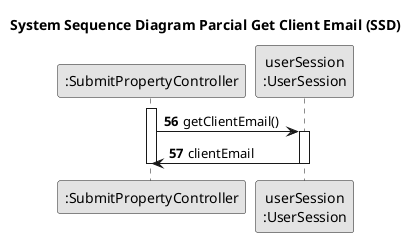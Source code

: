 @startuml
skinparam monochrome true
skinparam packageStyle rectangle
skinparam shadowing false

title System Sequence Diagram Parcial Get Client Email (SSD)

'hide footbox

participant ":SubmitPropertyController" as CTRL

participant "userSession\n:UserSession" as userSession

autonumber 56
            activate CTRL


            CTRL -> userSession : getClientEmail()
            activate userSession

            userSession -> CTRL: clientEmail
            deactivate userSession

            deactivate CTRL

@enduml